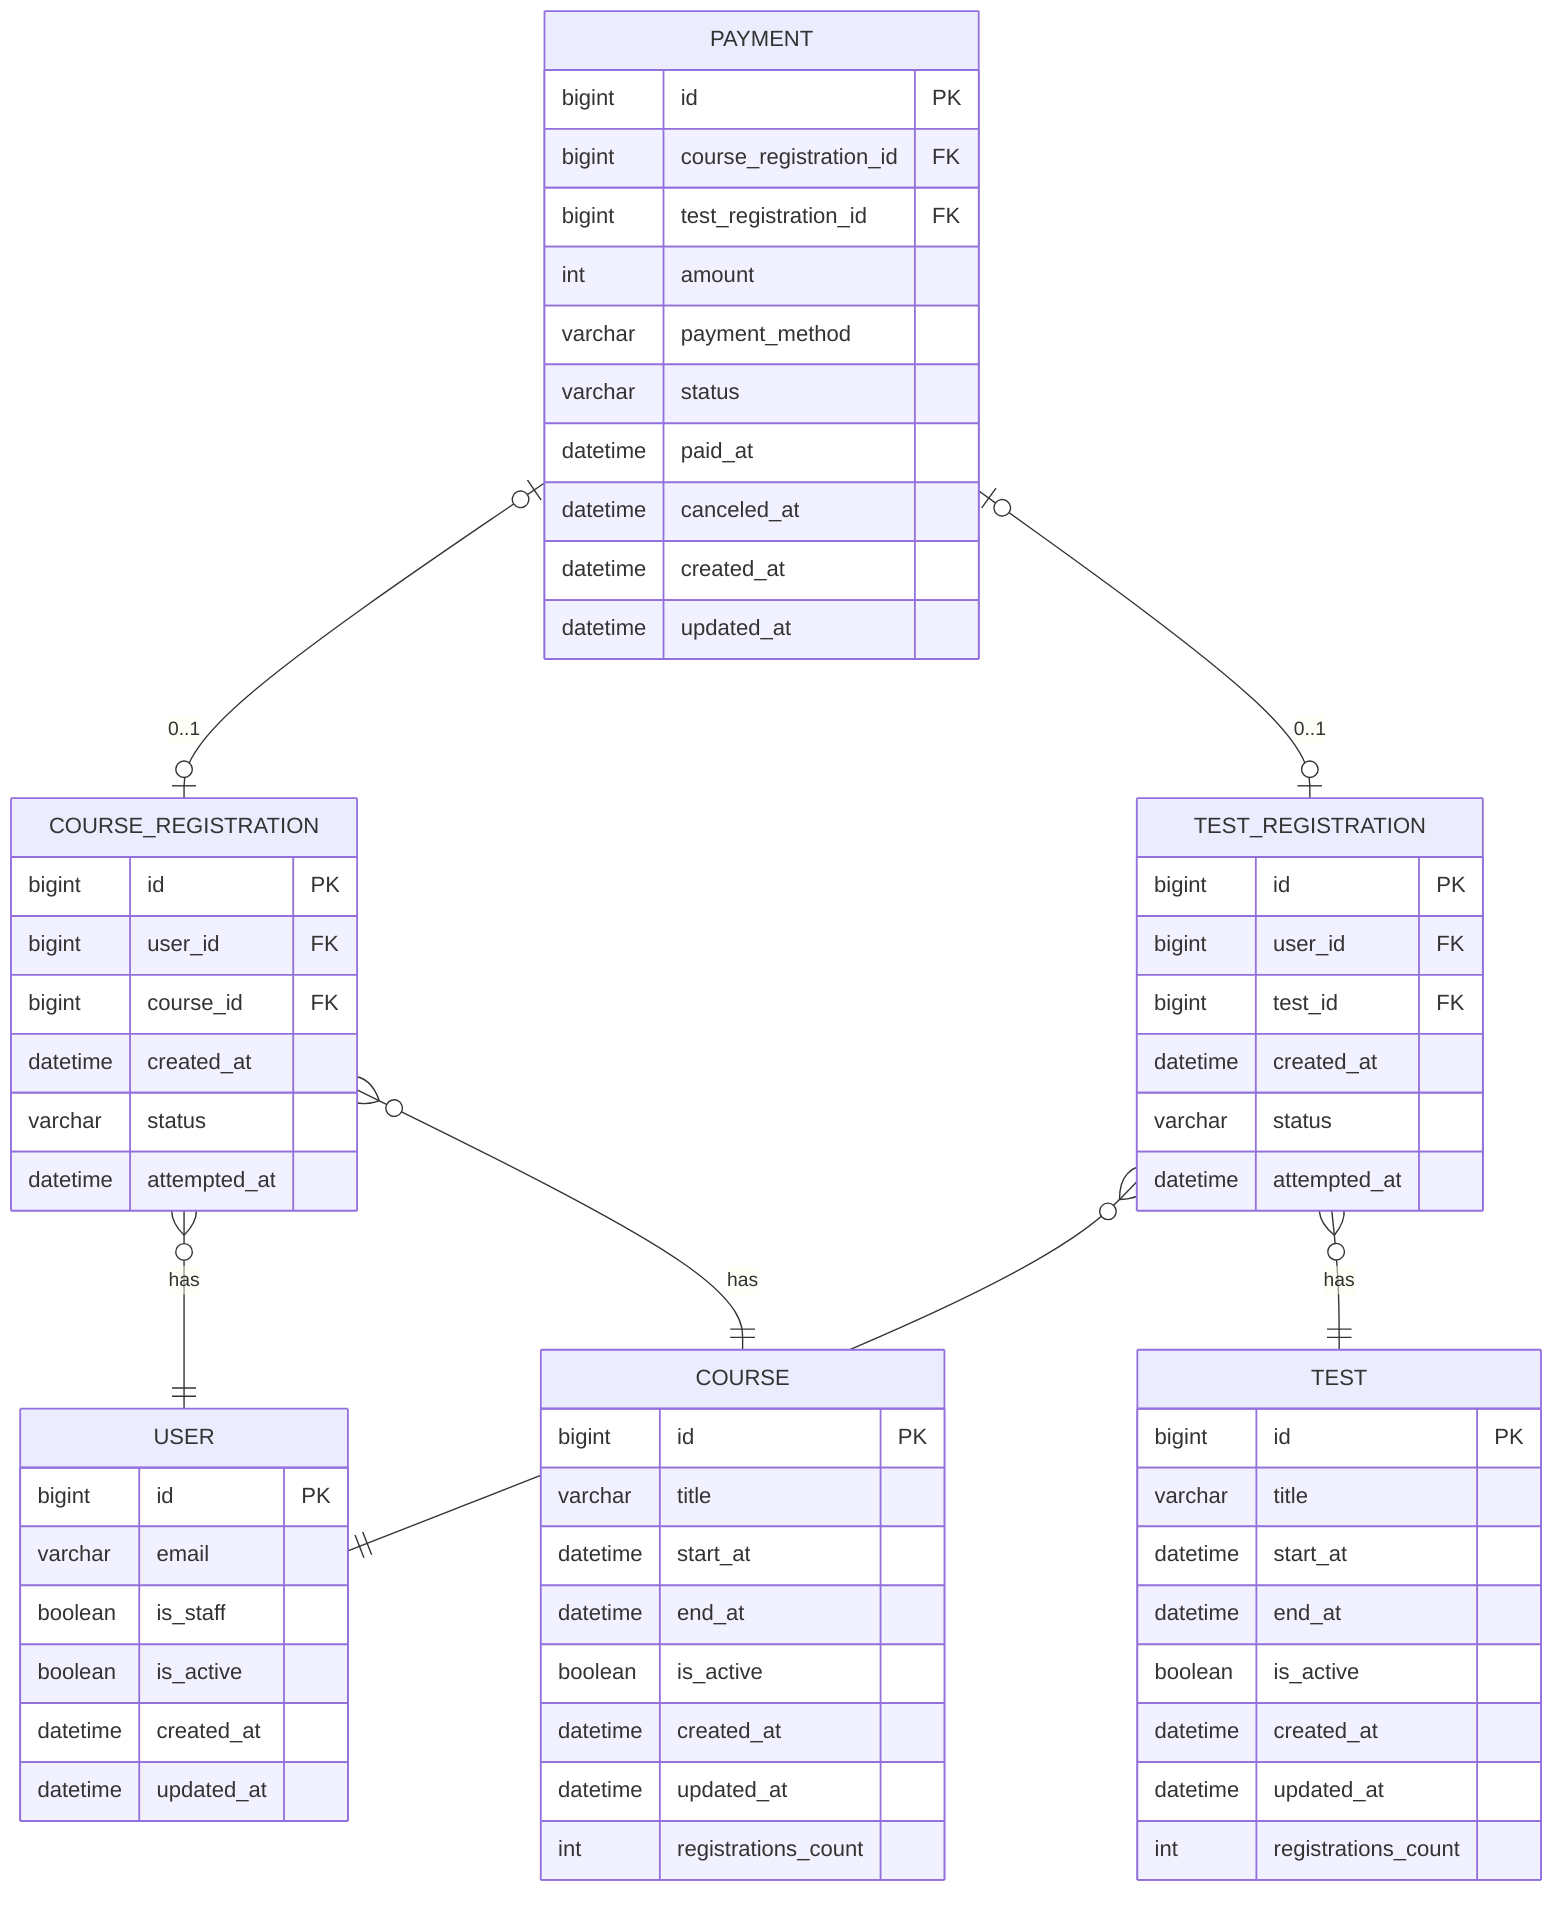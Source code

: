 erDiagram
	direction BT
	USER {
		bigint id PK
		varchar email
		boolean is_staff 
		boolean is_active  
		datetime created_at   
		datetime updated_at  
	}
	COURSE {
		bigint id PK 
		varchar title  
		datetime start_at  
		datetime end_at  
		boolean is_active  
		datetime created_at  
		datetime updated_at  
		int registrations_count  
	}
	TEST {
		bigint id PK 
		varchar title  
		datetime start_at  
		datetime end_at  
		boolean is_active  
		datetime created_at  
		datetime updated_at 
		int registrations_count  
	}
	COURSE_REGISTRATION {
		bigint id PK   
		bigint user_id FK 
		bigint course_id FK 
		datetime created_at  
		varchar status  
		datetime attempted_at  
	}
	TEST_REGISTRATION {
		bigint id PK   
		bigint user_id FK 
		bigint test_id FK 
		datetime created_at  
		varchar status  
		datetime attempted_at  
	}
	PAYMENT {
		bigint id PK 
		bigint course_registration_id FK 
		bigint test_registration_id FK   
		int amount  
		varchar payment_method  
		varchar status  
		datetime paid_at  
		datetime canceled_at 
		datetime created_at  
		datetime updated_at  
	}

	USER||--o{COURSE_REGISTRATION:"has"
    USER||--o{TEST_REGISTRATION:"has"

	COURSE||--o{COURSE_REGISTRATION:"has"
	TEST||--o{TEST_REGISTRATION:"has"

	COURSE_REGISTRATION|o--o|PAYMENT:"0..1"
	TEST_REGISTRATION|o--o|PAYMENT:"0..1"